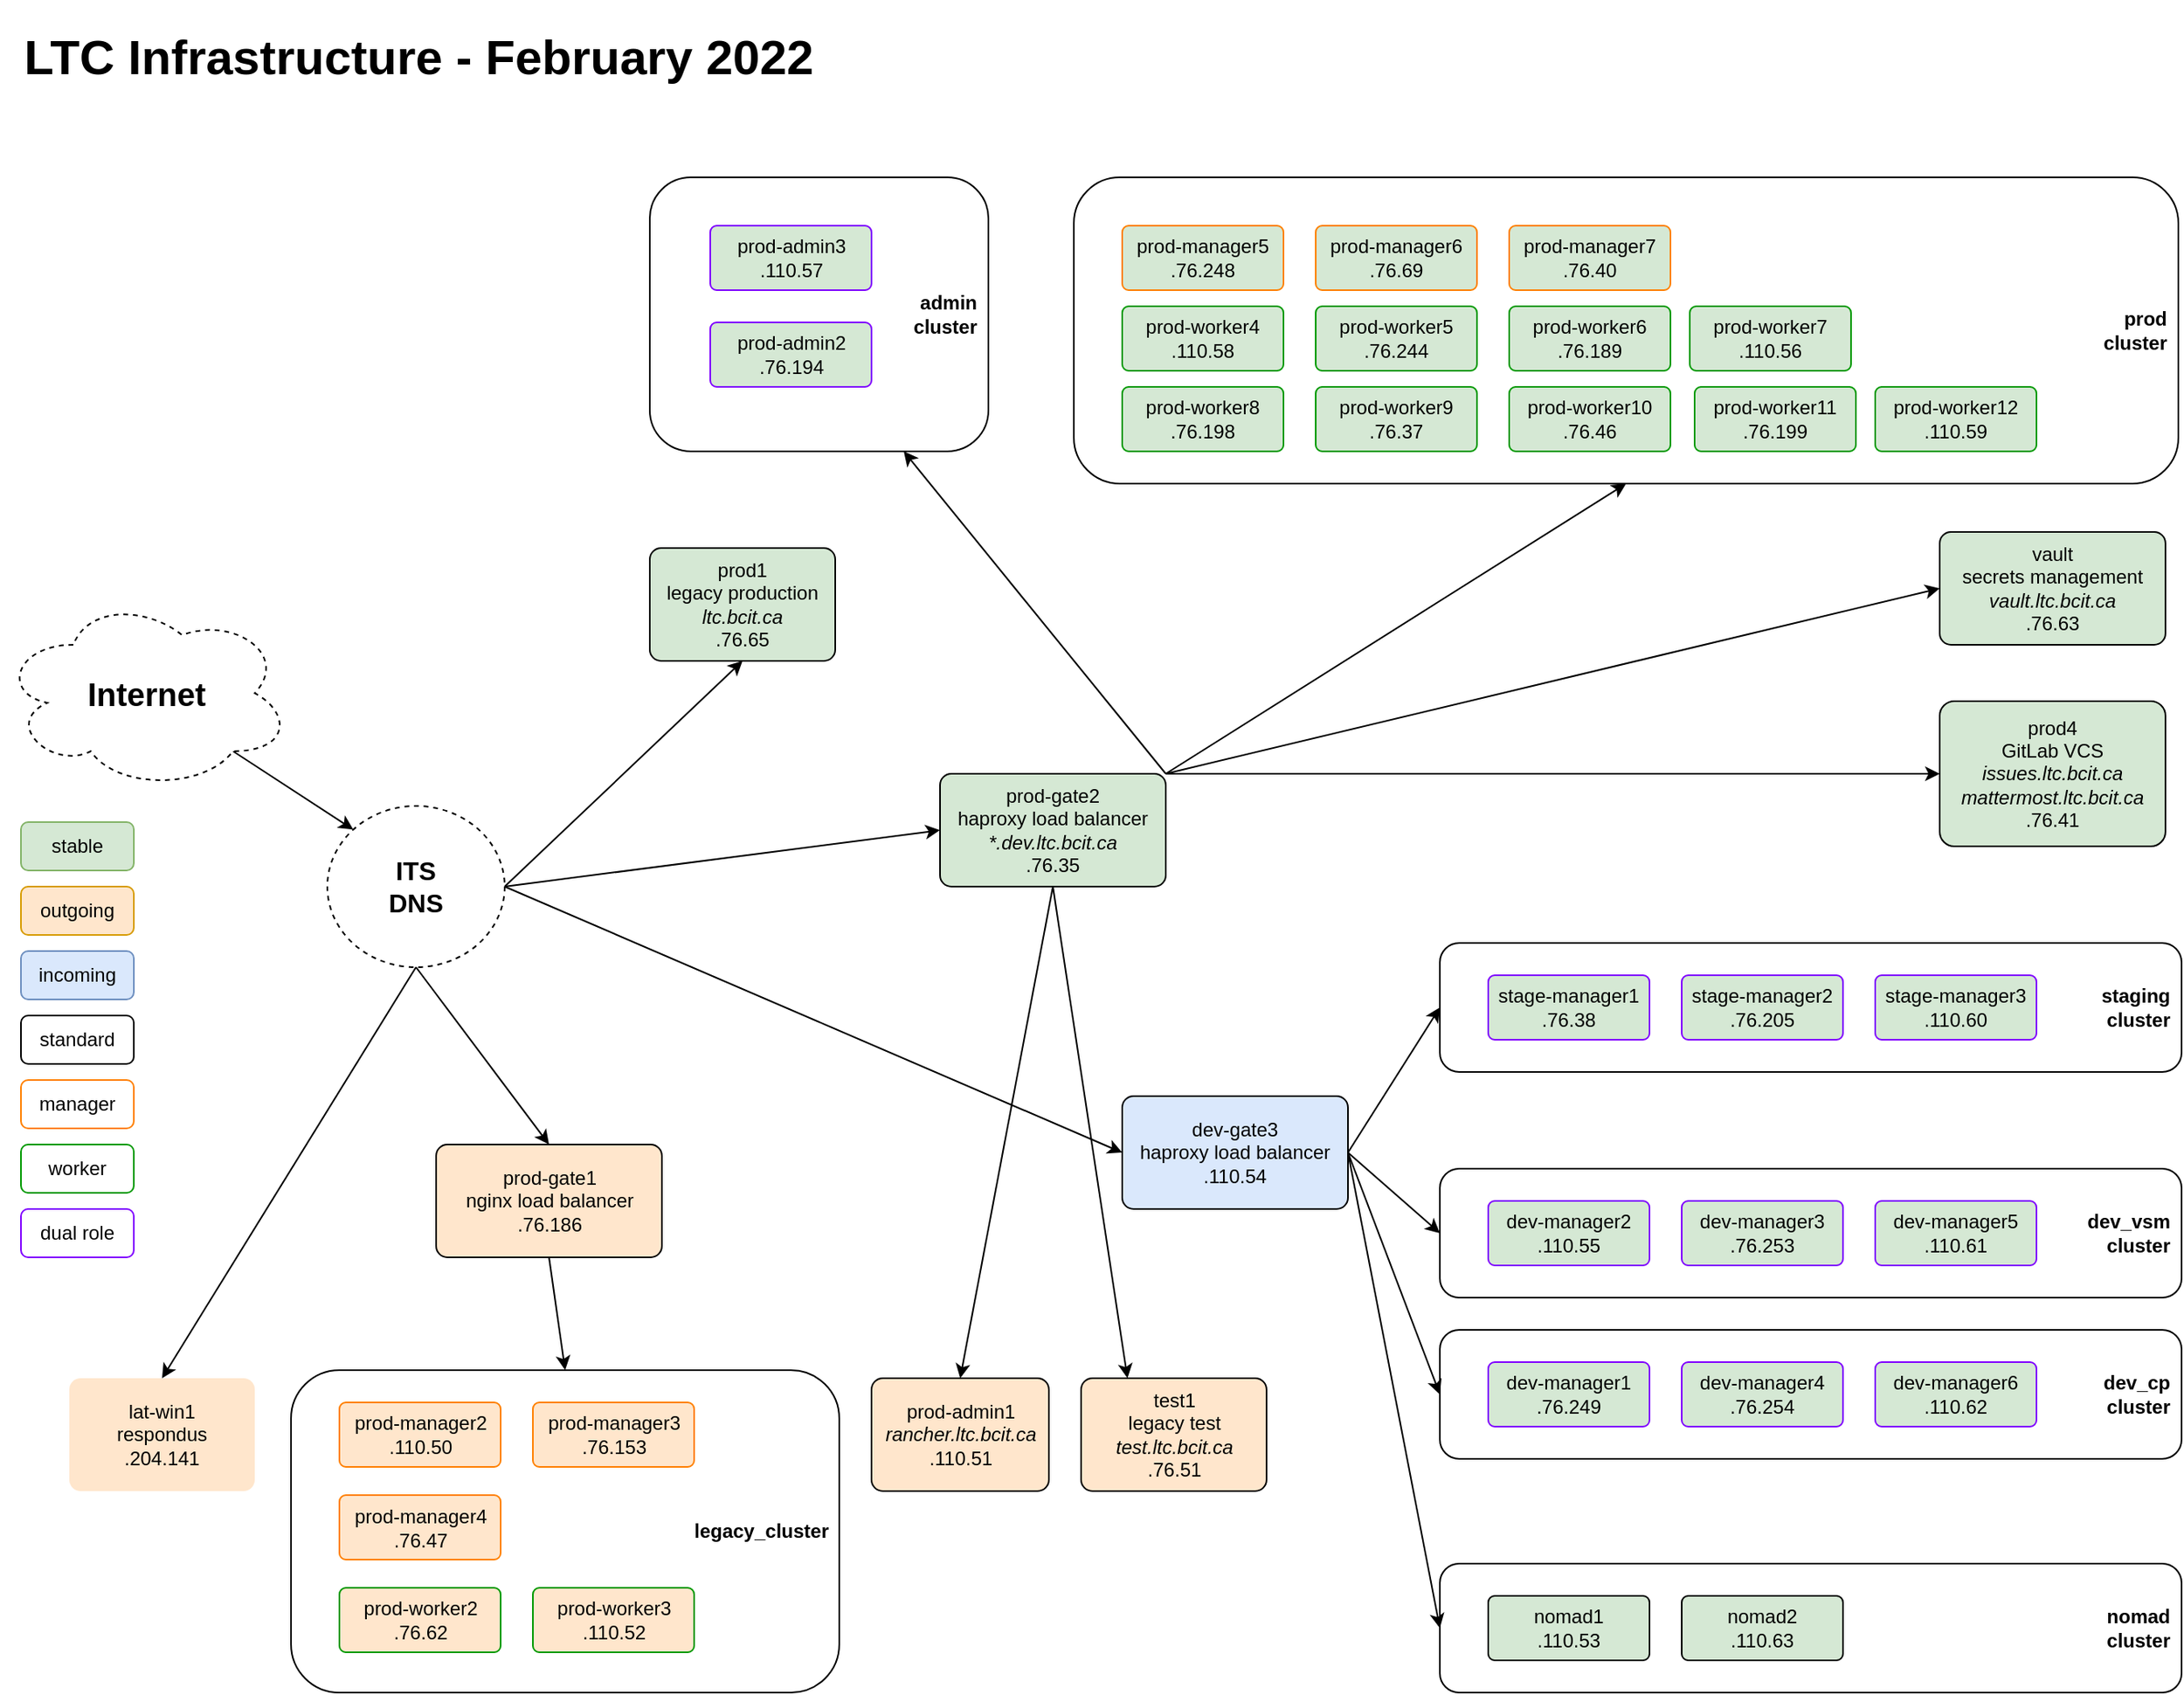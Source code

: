 <mxfile version="16.4.0" type="device"><diagram id="jypZsJmhGCqAaLn2Il6_" name="Page-1"><mxGraphModel dx="1956" dy="829" grid="1" gridSize="10" guides="1" tooltips="1" connect="1" arrows="1" fold="1" page="1" pageScale="1" pageWidth="850" pageHeight="1100" math="0" shadow="0"><root><mxCell id="0"/><mxCell id="1" parent="0"/><mxCell id="ssO4QC-9UpLF29hUccAE-29" value="&lt;b&gt;dev_cp&lt;br&gt;cluster&lt;/b&gt;" style="shape=ext;margin=3;double=0;whiteSpace=wrap;html=1;align=right;fillColor=none;rounded=1;spacingRight=5;" parent="1" vertex="1"><mxGeometry x="310" y="1075" width="460" height="80" as="geometry"/></mxCell><mxCell id="ssO4QC-9UpLF29hUccAE-28" value="&lt;b&gt;dev_vsm&lt;br&gt;cluster&lt;/b&gt;" style="shape=ext;margin=3;double=0;whiteSpace=wrap;html=1;align=right;fillColor=none;rounded=1;spacingRight=5;" parent="1" vertex="1"><mxGeometry x="310" y="975" width="460" height="80" as="geometry"/></mxCell><mxCell id="ssO4QC-9UpLF29hUccAE-26" value="&lt;b&gt;prod&lt;br&gt;cluster&lt;/b&gt;" style="shape=ext;margin=3;double=0;whiteSpace=wrap;html=1;align=right;fillColor=none;rounded=1;spacingRight=5;" parent="1" vertex="1"><mxGeometry x="83" y="360" width="685" height="190" as="geometry"/></mxCell><mxCell id="ssO4QC-9UpLF29hUccAE-27" value="&lt;b&gt;staging&lt;br&gt;cluster&lt;/b&gt;" style="shape=ext;margin=3;double=0;whiteSpace=wrap;html=1;align=right;fillColor=none;rounded=1;strokeColor=default;strokeWidth=1;spacingRight=5;" parent="1" vertex="1"><mxGeometry x="310" y="835" width="460" height="80" as="geometry"/></mxCell><mxCell id="ssO4QC-9UpLF29hUccAE-64" style="rounded=0;orthogonalLoop=1;jettySize=auto;html=1;exitX=0.8;exitY=0.8;exitDx=0;exitDy=0;exitPerimeter=0;entryX=0;entryY=0;entryDx=0;entryDy=0;" parent="1" source="ssO4QC-9UpLF29hUccAE-2" target="ssO4QC-9UpLF29hUccAE-63" edge="1"><mxGeometry relative="1" as="geometry"><mxPoint x="-340" y="675" as="targetPoint"/></mxGeometry></mxCell><mxCell id="ssO4QC-9UpLF29hUccAE-2" value="&lt;b&gt;&lt;font style=&quot;font-size: 20px&quot;&gt;Internet&lt;/font&gt;&lt;/b&gt;" style="ellipse;shape=cloud;whiteSpace=wrap;html=1;align=center;dashed=1;" parent="1" vertex="1"><mxGeometry x="-582.5" y="620" width="180" height="120" as="geometry"/></mxCell><mxCell id="ssO4QC-9UpLF29hUccAE-77" style="edgeStyle=none;orthogonalLoop=1;jettySize=auto;html=1;exitX=1;exitY=0;exitDx=0;exitDy=0;entryX=0.75;entryY=1;entryDx=0;entryDy=0;" parent="1" source="ssO4QC-9UpLF29hUccAE-3" target="ssO4QC-9UpLF29hUccAE-33" edge="1"><mxGeometry relative="1" as="geometry"/></mxCell><mxCell id="ssO4QC-9UpLF29hUccAE-78" style="edgeStyle=none;orthogonalLoop=1;jettySize=auto;html=1;exitX=1;exitY=0;exitDx=0;exitDy=0;entryX=0.5;entryY=1;entryDx=0;entryDy=0;" parent="1" source="ssO4QC-9UpLF29hUccAE-3" target="ssO4QC-9UpLF29hUccAE-26" edge="1"><mxGeometry relative="1" as="geometry"/></mxCell><mxCell id="ssO4QC-9UpLF29hUccAE-79" style="edgeStyle=none;orthogonalLoop=1;jettySize=auto;html=1;exitX=1;exitY=0.5;exitDx=0;exitDy=0;entryX=0;entryY=0.5;entryDx=0;entryDy=0;" parent="1" source="ssO4QC-9UpLF29hUccAE-4" target="ssO4QC-9UpLF29hUccAE-27" edge="1"><mxGeometry relative="1" as="geometry"/></mxCell><mxCell id="ssO4QC-9UpLF29hUccAE-82" style="edgeStyle=none;orthogonalLoop=1;jettySize=auto;html=1;exitX=1;exitY=0;exitDx=0;exitDy=0;entryX=0;entryY=0.5;entryDx=0;entryDy=0;" parent="1" source="ssO4QC-9UpLF29hUccAE-3" target="ssO4QC-9UpLF29hUccAE-31" edge="1"><mxGeometry relative="1" as="geometry"/></mxCell><mxCell id="ssO4QC-9UpLF29hUccAE-3" value="prod-gate2&lt;br&gt;haproxy load balancer&lt;br&gt;&lt;i&gt;*.dev.ltc.bcit.ca&lt;br&gt;&lt;/i&gt;.76.35" style="rounded=1;arcSize=10;whiteSpace=wrap;html=1;align=center;fillColor=#d5e8d4;strokeColor=#000000;" parent="1" vertex="1"><mxGeometry y="730" width="140" height="70" as="geometry"/></mxCell><mxCell id="ssO4QC-9UpLF29hUccAE-83" style="edgeStyle=none;orthogonalLoop=1;jettySize=auto;html=1;exitX=1;exitY=0.5;exitDx=0;exitDy=0;entryX=0;entryY=0.5;entryDx=0;entryDy=0;" parent="1" source="ssO4QC-9UpLF29hUccAE-4" target="ssO4QC-9UpLF29hUccAE-28" edge="1"><mxGeometry relative="1" as="geometry"/></mxCell><mxCell id="ssO4QC-9UpLF29hUccAE-84" style="edgeStyle=none;orthogonalLoop=1;jettySize=auto;html=1;exitX=1;exitY=0.5;exitDx=0;exitDy=0;entryX=0;entryY=0.5;entryDx=0;entryDy=0;" parent="1" source="ssO4QC-9UpLF29hUccAE-4" target="ssO4QC-9UpLF29hUccAE-29" edge="1"><mxGeometry relative="1" as="geometry"/></mxCell><mxCell id="ssO4QC-9UpLF29hUccAE-86" style="edgeStyle=none;orthogonalLoop=1;jettySize=auto;html=1;exitX=1;exitY=0.5;exitDx=0;exitDy=0;entryX=0;entryY=0.5;entryDx=0;entryDy=0;" parent="1" source="ssO4QC-9UpLF29hUccAE-4" target="ssO4QC-9UpLF29hUccAE-41" edge="1"><mxGeometry relative="1" as="geometry"/></mxCell><mxCell id="ssO4QC-9UpLF29hUccAE-4" value="dev-gate3&lt;br&gt;haproxy load balancer&lt;br&gt;.110.54" style="rounded=1;arcSize=10;whiteSpace=wrap;html=1;align=center;fillColor=#dae8fc;strokeColor=#000000;" parent="1" vertex="1"><mxGeometry x="113" y="930" width="140" height="70" as="geometry"/></mxCell><mxCell id="ssO4QC-9UpLF29hUccAE-5" value="prod-manager5&lt;br&gt;.76.248" style="rounded=1;arcSize=10;whiteSpace=wrap;html=1;align=center;fillColor=#d5e8d4;strokeColor=#FF8000;strokeWidth=1;" parent="1" vertex="1"><mxGeometry x="113" y="390" width="100" height="40" as="geometry"/></mxCell><mxCell id="ssO4QC-9UpLF29hUccAE-7" value="prod-manager6&lt;br&gt;.76.69" style="rounded=1;arcSize=10;whiteSpace=wrap;html=1;align=center;fillColor=#d5e8d4;strokeColor=#FF8000;strokeWidth=1;" parent="1" vertex="1"><mxGeometry x="233" y="390" width="100" height="40" as="geometry"/></mxCell><mxCell id="ssO4QC-9UpLF29hUccAE-8" value="prod-manager7&lt;br&gt;.76.40" style="rounded=1;arcSize=10;whiteSpace=wrap;html=1;align=center;fillColor=#d5e8d4;strokeColor=#FF8000;strokeWidth=1;" parent="1" vertex="1"><mxGeometry x="353" y="390" width="100" height="40" as="geometry"/></mxCell><mxCell id="ssO4QC-9UpLF29hUccAE-10" value="prod-worker5&lt;br&gt;.76.244" style="rounded=1;arcSize=10;whiteSpace=wrap;html=1;align=center;fillColor=#d5e8d4;strokeColor=#009900;" parent="1" vertex="1"><mxGeometry x="233" y="440" width="100" height="40" as="geometry"/></mxCell><mxCell id="ssO4QC-9UpLF29hUccAE-11" value="prod-worker7&lt;br&gt;.110.56" style="rounded=1;arcSize=10;whiteSpace=wrap;html=1;align=center;fillColor=#d5e8d4;strokeColor=#009900;" parent="1" vertex="1"><mxGeometry x="465" y="440" width="100" height="40" as="geometry"/></mxCell><mxCell id="ssO4QC-9UpLF29hUccAE-12" value="prod-worker10&lt;br&gt;.76.46" style="rounded=1;arcSize=10;whiteSpace=wrap;html=1;align=center;fillColor=#d5e8d4;strokeColor=#009900;" parent="1" vertex="1"><mxGeometry x="353" y="490" width="100" height="40" as="geometry"/></mxCell><mxCell id="ssO4QC-9UpLF29hUccAE-13" value="prod-worker11&lt;br&gt;.76.199" style="rounded=1;arcSize=10;whiteSpace=wrap;html=1;align=center;fillColor=#d5e8d4;strokeColor=#009900;" parent="1" vertex="1"><mxGeometry x="468" y="490" width="100" height="40" as="geometry"/></mxCell><mxCell id="ssO4QC-9UpLF29hUccAE-18" value="stage-manager1&lt;br&gt;.76.38" style="rounded=1;arcSize=10;whiteSpace=wrap;html=1;align=center;fillColor=#d5e8d4;strokeColor=#7F00FF;" parent="1" vertex="1"><mxGeometry x="340" y="855" width="100" height="40" as="geometry"/></mxCell><mxCell id="ssO4QC-9UpLF29hUccAE-19" value="stage-manager2&lt;br&gt;.76.205" style="rounded=1;arcSize=10;whiteSpace=wrap;html=1;align=center;fillColor=#d5e8d4;strokeColor=#7F00FF;" parent="1" vertex="1"><mxGeometry x="460" y="855" width="100" height="40" as="geometry"/></mxCell><mxCell id="ssO4QC-9UpLF29hUccAE-21" value="dev-manager2&lt;br&gt;.110.55" style="rounded=1;arcSize=10;whiteSpace=wrap;html=1;align=center;fillColor=#d5e8d4;strokeColor=#7F00FF;" parent="1" vertex="1"><mxGeometry x="340" y="995" width="100" height="40" as="geometry"/></mxCell><mxCell id="ssO4QC-9UpLF29hUccAE-22" value="dev-manager3&lt;br&gt;.76.253" style="rounded=1;arcSize=10;whiteSpace=wrap;html=1;align=center;fillColor=#d5e8d4;strokeColor=#7F00FF;" parent="1" vertex="1"><mxGeometry x="460" y="995" width="100" height="40" as="geometry"/></mxCell><mxCell id="ssO4QC-9UpLF29hUccAE-24" value="dev-manager1&lt;br&gt;.76.249" style="rounded=1;arcSize=10;whiteSpace=wrap;html=1;align=center;fillColor=#d5e8d4;strokeColor=#7F00FF;" parent="1" vertex="1"><mxGeometry x="340" y="1095" width="100" height="40" as="geometry"/></mxCell><mxCell id="ssO4QC-9UpLF29hUccAE-25" value="dev-manager4&lt;br&gt;.76.254" style="rounded=1;arcSize=10;whiteSpace=wrap;html=1;align=center;fillColor=#d5e8d4;strokeColor=#7F00FF;" parent="1" vertex="1"><mxGeometry x="460" y="1095" width="100" height="40" as="geometry"/></mxCell><mxCell id="ssO4QC-9UpLF29hUccAE-30" value="prod4&lt;br&gt;GitLab VCS&lt;br&gt;&lt;i&gt;issues.ltc.bcit.ca&lt;br&gt;mattermost.ltc.bcit.ca&lt;br&gt;&lt;/i&gt;.76.41" style="rounded=1;arcSize=10;whiteSpace=wrap;html=1;align=center;fillColor=#d5e8d4;strokeColor=#000000;" parent="1" vertex="1"><mxGeometry x="620" y="685" width="140" height="90" as="geometry"/></mxCell><mxCell id="ssO4QC-9UpLF29hUccAE-31" value="vault&lt;br&gt;secrets management&lt;br&gt;&lt;i&gt;vault.ltc.bcit.ca&lt;br&gt;&lt;/i&gt;.76.63" style="rounded=1;arcSize=10;whiteSpace=wrap;html=1;align=center;fillColor=#d5e8d4;strokeColor=#000000;" parent="1" vertex="1"><mxGeometry x="620" y="580" width="140" height="70" as="geometry"/></mxCell><mxCell id="ssO4QC-9UpLF29hUccAE-33" value="&lt;b&gt;admin&lt;br&gt;cluster&lt;/b&gt;" style="shape=ext;margin=3;double=0;whiteSpace=wrap;html=1;align=right;fillColor=none;rounded=1;spacingRight=5;" parent="1" vertex="1"><mxGeometry x="-180" y="360" width="210" height="170" as="geometry"/></mxCell><mxCell id="ssO4QC-9UpLF29hUccAE-34" value="prod-admin2&lt;i&gt;&lt;br&gt;&lt;/i&gt;.76.194" style="rounded=1;arcSize=10;whiteSpace=wrap;html=1;align=center;fillColor=#d5e8d4;strokeColor=#7F00FF;" parent="1" vertex="1"><mxGeometry x="-142.5" y="450" width="100" height="40" as="geometry"/></mxCell><mxCell id="ssO4QC-9UpLF29hUccAE-38" value="prod-worker6&lt;br&gt;.76.189" style="rounded=1;arcSize=10;whiteSpace=wrap;html=1;align=center;fillColor=#d5e8d4;strokeColor=#009900;" parent="1" vertex="1"><mxGeometry x="353" y="440" width="100" height="40" as="geometry"/></mxCell><mxCell id="ssO4QC-9UpLF29hUccAE-39" value="prod-worker8&lt;br&gt;.76.198" style="rounded=1;arcSize=10;whiteSpace=wrap;html=1;align=center;fillColor=#d5e8d4;strokeColor=#009900;" parent="1" vertex="1"><mxGeometry x="113" y="490" width="100" height="40" as="geometry"/></mxCell><mxCell id="ssO4QC-9UpLF29hUccAE-40" value="prod-worker9&lt;br&gt;.76.37" style="rounded=1;arcSize=10;whiteSpace=wrap;html=1;align=center;fillColor=#d5e8d4;strokeColor=#009900;" parent="1" vertex="1"><mxGeometry x="233" y="490" width="100" height="40" as="geometry"/></mxCell><mxCell id="ssO4QC-9UpLF29hUccAE-41" value="&lt;blockquote style=&quot;margin: 0 0 0 40px ; border: none ; padding: 0px&quot;&gt;&lt;/blockquote&gt;&lt;blockquote style=&quot;margin: 0 0 0 40px ; border: none ; padding: 0px&quot;&gt;&lt;/blockquote&gt;&lt;b&gt;nomad&lt;/b&gt;&lt;br&gt;&lt;b&gt;cluster&lt;/b&gt;" style="shape=ext;margin=3;double=0;whiteSpace=wrap;html=1;align=right;fillColor=none;rounded=1;perimeterSpacing=0;labelPadding=0;noLabel=0;perimeter=rectanglePerimeter;spacingRight=5;" parent="1" vertex="1"><mxGeometry x="310" y="1220" width="460" height="80" as="geometry"/></mxCell><mxCell id="ssO4QC-9UpLF29hUccAE-42" value="nomad1&lt;br&gt;.110.53" style="rounded=1;arcSize=10;whiteSpace=wrap;html=1;align=center;fillColor=#d5e8d4;strokeColor=#000000;" parent="1" vertex="1"><mxGeometry x="340" y="1240" width="100" height="40" as="geometry"/></mxCell><mxCell id="ssO4QC-9UpLF29hUccAE-75" style="edgeStyle=none;orthogonalLoop=1;jettySize=auto;html=1;exitX=0.5;exitY=1;exitDx=0;exitDy=0;strokeWidth=1;strokeColor=#000000;" parent="1" source="ssO4QC-9UpLF29hUccAE-45" edge="1"><mxGeometry relative="1" as="geometry"><mxPoint x="-232.5" y="1100" as="targetPoint"/></mxGeometry></mxCell><mxCell id="ssO4QC-9UpLF29hUccAE-76" style="edgeStyle=none;orthogonalLoop=1;jettySize=auto;html=1;entryX=0.5;entryY=0;entryDx=0;entryDy=0;exitX=0.5;exitY=1;exitDx=0;exitDy=0;" parent="1" source="ssO4QC-9UpLF29hUccAE-3" target="ssO4QC-9UpLF29hUccAE-59" edge="1"><mxGeometry relative="1" as="geometry"><mxPoint x="152.5" y="1210" as="targetPoint"/><mxPoint x="-170" y="1000" as="sourcePoint"/></mxGeometry></mxCell><mxCell id="ssO4QC-9UpLF29hUccAE-45" value="prod-gate1&lt;br&gt;nginx load balancer&lt;br&gt;.76.186" style="rounded=1;arcSize=10;whiteSpace=wrap;html=1;align=center;fillColor=#ffe6cc;strokeColor=#000000;" parent="1" vertex="1"><mxGeometry x="-312.5" y="960" width="140" height="70" as="geometry"/></mxCell><mxCell id="ssO4QC-9UpLF29hUccAE-46" value="&lt;b&gt;legacy_cluster&lt;/b&gt;" style="shape=ext;margin=3;double=0;whiteSpace=wrap;html=1;align=right;fillColor=none;rounded=1;spacingRight=5;" parent="1" vertex="1"><mxGeometry x="-402.5" y="1100" width="340" height="200" as="geometry"/></mxCell><mxCell id="ssO4QC-9UpLF29hUccAE-47" value="prod-manager2&lt;br&gt;.110.50" style="rounded=1;arcSize=10;whiteSpace=wrap;html=1;align=center;fillColor=#ffe6cc;strokeColor=#FF8000;" parent="1" vertex="1"><mxGeometry x="-372.5" y="1120" width="100" height="40" as="geometry"/></mxCell><mxCell id="ssO4QC-9UpLF29hUccAE-48" value="prod-manager3&lt;br&gt;.76.153" style="rounded=1;arcSize=10;whiteSpace=wrap;html=1;align=center;fillColor=#ffe6cc;strokeColor=#FF8000;" parent="1" vertex="1"><mxGeometry x="-252.5" y="1120" width="100" height="40" as="geometry"/></mxCell><mxCell id="ssO4QC-9UpLF29hUccAE-49" value="prod-manager4&lt;br&gt;.76.47" style="rounded=1;arcSize=10;whiteSpace=wrap;html=1;align=center;fillColor=#ffe6cc;strokeColor=#FF8000;" parent="1" vertex="1"><mxGeometry x="-372.5" y="1177.5" width="100" height="40" as="geometry"/></mxCell><mxCell id="ssO4QC-9UpLF29hUccAE-51" value="prod-worker2&lt;br&gt;.76.62" style="rounded=1;arcSize=10;whiteSpace=wrap;html=1;align=center;fillColor=#ffe6cc;strokeColor=#009900;" parent="1" vertex="1"><mxGeometry x="-372.5" y="1235" width="100" height="40" as="geometry"/></mxCell><mxCell id="ssO4QC-9UpLF29hUccAE-52" value="prod-worker3&lt;br&gt;.110.52" style="rounded=1;arcSize=10;whiteSpace=wrap;html=1;align=center;fillColor=#ffe6cc;strokeColor=#009900;" parent="1" vertex="1"><mxGeometry x="-252.5" y="1235" width="100" height="40" as="geometry"/></mxCell><mxCell id="ssO4QC-9UpLF29hUccAE-59" value="prod-admin1&lt;br&gt;&lt;i&gt;rancher.ltc.bcit.ca&lt;br&gt;&lt;/i&gt;.110.51" style="rounded=1;arcSize=10;whiteSpace=wrap;html=1;align=center;verticalAlign=middle;fillColor=#ffe6cc;strokeColor=#000000;" parent="1" vertex="1"><mxGeometry x="-42.5" y="1105" width="110" height="70" as="geometry"/></mxCell><mxCell id="ssO4QC-9UpLF29hUccAE-61" value="lat-win1&lt;br&gt;respondus&lt;br&gt;.204.141" style="rounded=1;arcSize=10;whiteSpace=wrap;html=1;align=center;fillColor=#ffe6cc;strokeColor=none;" parent="1" vertex="1"><mxGeometry x="-540" y="1105" width="115" height="70" as="geometry"/></mxCell><mxCell id="ssO4QC-9UpLF29hUccAE-62" value="prod1&lt;br&gt;legacy production&lt;br&gt;&lt;i&gt;ltc.bcit.ca&lt;br&gt;&lt;/i&gt;.76.65" style="rounded=1;arcSize=10;whiteSpace=wrap;html=1;align=center;fillColor=#d5e8d4;strokeColor=#000000;" parent="1" vertex="1"><mxGeometry x="-180" y="590" width="115" height="70" as="geometry"/></mxCell><mxCell id="ssO4QC-9UpLF29hUccAE-69" style="edgeStyle=none;orthogonalLoop=1;jettySize=auto;html=1;entryX=0;entryY=0.5;entryDx=0;entryDy=0;exitX=1;exitY=0.5;exitDx=0;exitDy=0;strokeWidth=1;strokeColor=#000000;" parent="1" source="ssO4QC-9UpLF29hUccAE-63" target="ssO4QC-9UpLF29hUccAE-3" edge="1"><mxGeometry relative="1" as="geometry"><mxPoint x="-180" y="730" as="sourcePoint"/><mxPoint x="3.98" y="642.03" as="targetPoint"/></mxGeometry></mxCell><mxCell id="ssO4QC-9UpLF29hUccAE-70" style="edgeStyle=none;orthogonalLoop=1;jettySize=auto;html=1;exitX=1;exitY=0.5;exitDx=0;exitDy=0;" parent="1" source="ssO4QC-9UpLF29hUccAE-63" edge="1"><mxGeometry relative="1" as="geometry"><mxPoint x="113" y="965" as="targetPoint"/></mxGeometry></mxCell><mxCell id="ssO4QC-9UpLF29hUccAE-72" style="edgeStyle=none;orthogonalLoop=1;jettySize=auto;html=1;entryX=0.5;entryY=1;entryDx=0;entryDy=0;exitX=1;exitY=0.5;exitDx=0;exitDy=0;" parent="1" source="ssO4QC-9UpLF29hUccAE-63" target="ssO4QC-9UpLF29hUccAE-62" edge="1"><mxGeometry relative="1" as="geometry"><mxPoint x="80" y="630" as="sourcePoint"/><mxPoint x="570" y="675" as="targetPoint"/></mxGeometry></mxCell><mxCell id="ssO4QC-9UpLF29hUccAE-73" style="edgeStyle=none;orthogonalLoop=1;jettySize=auto;html=1;entryX=0.25;entryY=0;entryDx=0;entryDy=0;" parent="1" target="ssO4QC-9UpLF29hUccAE-67" edge="1"><mxGeometry relative="1" as="geometry"><mxPoint x="70" y="800" as="sourcePoint"/></mxGeometry></mxCell><mxCell id="ssO4QC-9UpLF29hUccAE-74" style="edgeStyle=none;orthogonalLoop=1;jettySize=auto;html=1;exitX=0.5;exitY=1;exitDx=0;exitDy=0;entryX=0.5;entryY=0;entryDx=0;entryDy=0;" parent="1" source="ssO4QC-9UpLF29hUccAE-63" target="ssO4QC-9UpLF29hUccAE-61" edge="1"><mxGeometry relative="1" as="geometry"/></mxCell><mxCell id="ssO4QC-9UpLF29hUccAE-81" style="edgeStyle=none;orthogonalLoop=1;jettySize=auto;html=1;entryX=0;entryY=0.5;entryDx=0;entryDy=0;exitX=1;exitY=0;exitDx=0;exitDy=0;" parent="1" source="ssO4QC-9UpLF29hUccAE-3" target="ssO4QC-9UpLF29hUccAE-30" edge="1"><mxGeometry relative="1" as="geometry"><mxPoint x="-100" y="840" as="sourcePoint"/></mxGeometry></mxCell><mxCell id="ssO4QC-9UpLF29hUccAE-63" value="&lt;b style=&quot;font-size: 16px&quot;&gt;ITS&lt;br&gt;DNS&lt;/b&gt;" style="ellipse;whiteSpace=wrap;html=1;align=center;dashed=1;rounded=1;fillColor=none;" parent="1" vertex="1"><mxGeometry x="-380" y="750" width="110" height="100" as="geometry"/></mxCell><mxCell id="ssO4QC-9UpLF29hUccAE-67" value="test1&lt;br&gt;legacy test&lt;br&gt;&lt;i&gt;test.ltc.bcit.ca&lt;br&gt;&lt;/i&gt;.76.51" style="rounded=1;arcSize=10;whiteSpace=wrap;html=1;align=center;fillColor=#ffe6cc;strokeColor=#000000;" parent="1" vertex="1"><mxGeometry x="87.5" y="1105" width="115" height="70" as="geometry"/></mxCell><mxCell id="ssO4QC-9UpLF29hUccAE-87" value="prod-admin3&lt;br&gt;.110.57" style="rounded=1;arcSize=10;whiteSpace=wrap;html=1;align=center;fillColor=#d5e8d4;strokeColor=#7F00FF;" parent="1" vertex="1"><mxGeometry x="-142.5" y="390" width="100" height="40" as="geometry"/></mxCell><mxCell id="ssO4QC-9UpLF29hUccAE-88" value="stage-manager3&lt;br&gt;.110.60" style="rounded=1;arcSize=10;whiteSpace=wrap;html=1;align=center;fillColor=#d5e8d4;strokeColor=#7F00FF;" parent="1" vertex="1"><mxGeometry x="580" y="855" width="100" height="40" as="geometry"/></mxCell><mxCell id="ssO4QC-9UpLF29hUccAE-89" value="nomad2&lt;br&gt;.110.63" style="rounded=1;arcSize=10;whiteSpace=wrap;html=1;align=center;fillColor=#d5e8d4;strokeColor=#000000;" parent="1" vertex="1"><mxGeometry x="460" y="1240" width="100" height="40" as="geometry"/></mxCell><mxCell id="ssO4QC-9UpLF29hUccAE-90" value="prod-worker12&lt;br&gt;.110.59" style="rounded=1;arcSize=10;whiteSpace=wrap;html=1;align=center;fillColor=#d5e8d4;strokeColor=#009900;" parent="1" vertex="1"><mxGeometry x="580" y="490" width="100" height="40" as="geometry"/></mxCell><mxCell id="ssO4QC-9UpLF29hUccAE-91" value="prod-worker4&lt;br&gt;.110.58" style="rounded=1;arcSize=10;whiteSpace=wrap;html=1;align=center;fillColor=#d5e8d4;strokeColor=#009900;" parent="1" vertex="1"><mxGeometry x="113" y="440" width="100" height="40" as="geometry"/></mxCell><mxCell id="ssO4QC-9UpLF29hUccAE-93" value="outgoing" style="whiteSpace=wrap;html=1;align=center;rounded=1;fillColor=#ffe6cc;strokeColor=#d79b00;" parent="1" vertex="1"><mxGeometry x="-570" y="800" width="70" height="30" as="geometry"/></mxCell><mxCell id="ssO4QC-9UpLF29hUccAE-94" value="stable" style="whiteSpace=wrap;html=1;align=center;rounded=1;fillColor=#d5e8d4;strokeColor=#82b366;" parent="1" vertex="1"><mxGeometry x="-570" y="760" width="70" height="30" as="geometry"/></mxCell><mxCell id="ssO4QC-9UpLF29hUccAE-95" value="incoming" style="whiteSpace=wrap;html=1;align=center;rounded=1;fillColor=#dae8fc;strokeColor=#6c8ebf;" parent="1" vertex="1"><mxGeometry x="-570" y="840" width="70" height="30" as="geometry"/></mxCell><mxCell id="ssO4QC-9UpLF29hUccAE-96" value="standard" style="whiteSpace=wrap;html=1;align=center;rounded=1;" parent="1" vertex="1"><mxGeometry x="-570" y="880" width="70" height="30" as="geometry"/></mxCell><mxCell id="ssO4QC-9UpLF29hUccAE-97" value="&lt;font style=&quot;font-size: 30px&quot;&gt;&lt;b&gt;LTC Infrastructure - February 2022&lt;/b&gt;&lt;/font&gt;" style="text;html=1;strokeColor=none;fillColor=none;align=left;verticalAlign=middle;whiteSpace=wrap;rounded=0;" parent="1" vertex="1"><mxGeometry x="-570" y="250" width="700" height="70" as="geometry"/></mxCell><mxCell id="L1mLAEkNSA4jixK1TSDT-1" value="dev-manager5&lt;br&gt;.110.61" style="rounded=1;arcSize=10;whiteSpace=wrap;html=1;align=center;fillColor=#d5e8d4;strokeColor=#7F00FF;" parent="1" vertex="1"><mxGeometry x="580" y="995" width="100" height="40" as="geometry"/></mxCell><mxCell id="L1mLAEkNSA4jixK1TSDT-2" value="dev-manager6&lt;br&gt;.110.62" style="rounded=1;arcSize=10;whiteSpace=wrap;html=1;align=center;fillColor=#d5e8d4;strokeColor=#7F00FF;" parent="1" vertex="1"><mxGeometry x="580" y="1095" width="100" height="40" as="geometry"/></mxCell><mxCell id="YlQiHWU2nFrVbuaOeOLZ-1" style="edgeStyle=none;orthogonalLoop=1;jettySize=auto;html=1;exitX=0.5;exitY=1;exitDx=0;exitDy=0;strokeWidth=1;strokeColor=#000000;entryX=0.5;entryY=0;entryDx=0;entryDy=0;" parent="1" source="ssO4QC-9UpLF29hUccAE-63" target="ssO4QC-9UpLF29hUccAE-45" edge="1"><mxGeometry relative="1" as="geometry"><mxPoint x="-162.5" y="875" as="sourcePoint"/><mxPoint x="-152.5" y="945" as="targetPoint"/></mxGeometry></mxCell><mxCell id="Fg-Uhp-u95UDLk2gJvwy-1" value="manager" style="whiteSpace=wrap;html=1;align=center;rounded=1;strokeColor=#FF8000;" parent="1" vertex="1"><mxGeometry x="-570" y="920" width="70" height="30" as="geometry"/></mxCell><mxCell id="Fg-Uhp-u95UDLk2gJvwy-2" value="worker" style="whiteSpace=wrap;html=1;align=center;rounded=1;strokeColor=#009900;" parent="1" vertex="1"><mxGeometry x="-570" y="960" width="70" height="30" as="geometry"/></mxCell><mxCell id="Fg-Uhp-u95UDLk2gJvwy-3" value="dual role" style="whiteSpace=wrap;html=1;align=center;rounded=1;strokeColor=#7F00FF;" parent="1" vertex="1"><mxGeometry x="-570" y="1000" width="70" height="30" as="geometry"/></mxCell></root></mxGraphModel></diagram></mxfile>